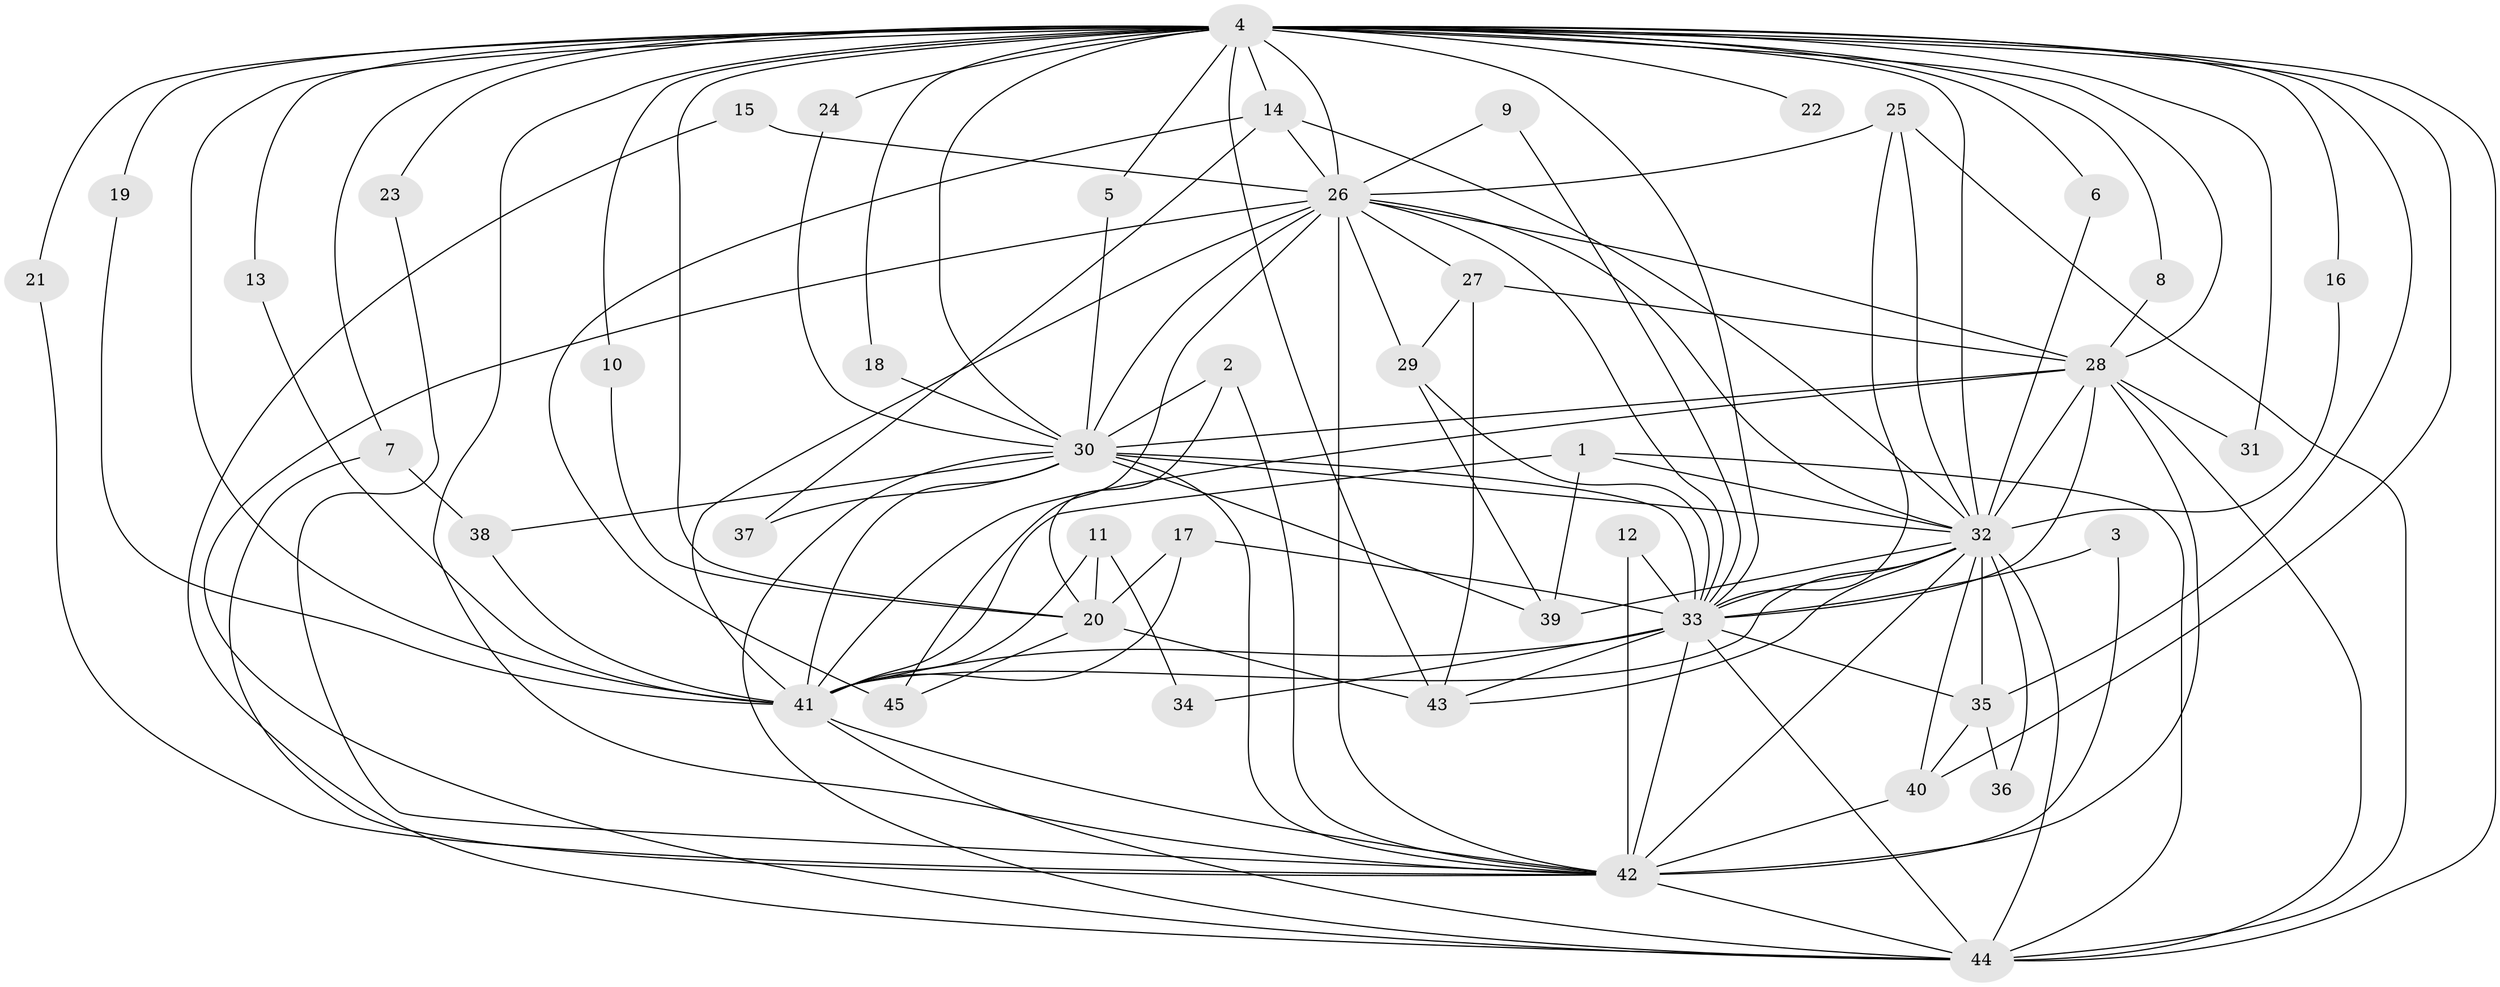 // original degree distribution, {18: 0.02247191011235955, 26: 0.011235955056179775, 14: 0.02247191011235955, 19: 0.02247191011235955, 20: 0.011235955056179775, 28: 0.011235955056179775, 21: 0.011235955056179775, 3: 0.24719101123595505, 5: 0.033707865168539325, 4: 0.07865168539325842, 8: 0.011235955056179775, 2: 0.5168539325842697}
// Generated by graph-tools (version 1.1) at 2025/25/03/09/25 03:25:46]
// undirected, 45 vertices, 123 edges
graph export_dot {
graph [start="1"]
  node [color=gray90,style=filled];
  1;
  2;
  3;
  4;
  5;
  6;
  7;
  8;
  9;
  10;
  11;
  12;
  13;
  14;
  15;
  16;
  17;
  18;
  19;
  20;
  21;
  22;
  23;
  24;
  25;
  26;
  27;
  28;
  29;
  30;
  31;
  32;
  33;
  34;
  35;
  36;
  37;
  38;
  39;
  40;
  41;
  42;
  43;
  44;
  45;
  1 -- 32 [weight=1.0];
  1 -- 39 [weight=1.0];
  1 -- 41 [weight=1.0];
  1 -- 44 [weight=1.0];
  2 -- 20 [weight=1.0];
  2 -- 30 [weight=1.0];
  2 -- 42 [weight=1.0];
  3 -- 33 [weight=1.0];
  3 -- 42 [weight=1.0];
  4 -- 5 [weight=1.0];
  4 -- 6 [weight=1.0];
  4 -- 7 [weight=1.0];
  4 -- 8 [weight=1.0];
  4 -- 10 [weight=1.0];
  4 -- 13 [weight=1.0];
  4 -- 14 [weight=1.0];
  4 -- 16 [weight=1.0];
  4 -- 18 [weight=1.0];
  4 -- 19 [weight=1.0];
  4 -- 20 [weight=1.0];
  4 -- 21 [weight=1.0];
  4 -- 22 [weight=1.0];
  4 -- 23 [weight=1.0];
  4 -- 24 [weight=2.0];
  4 -- 26 [weight=3.0];
  4 -- 28 [weight=2.0];
  4 -- 30 [weight=2.0];
  4 -- 31 [weight=2.0];
  4 -- 32 [weight=3.0];
  4 -- 33 [weight=2.0];
  4 -- 35 [weight=1.0];
  4 -- 40 [weight=1.0];
  4 -- 41 [weight=4.0];
  4 -- 42 [weight=2.0];
  4 -- 43 [weight=2.0];
  4 -- 44 [weight=2.0];
  5 -- 30 [weight=1.0];
  6 -- 32 [weight=1.0];
  7 -- 38 [weight=1.0];
  7 -- 42 [weight=1.0];
  8 -- 28 [weight=1.0];
  9 -- 26 [weight=1.0];
  9 -- 33 [weight=1.0];
  10 -- 20 [weight=1.0];
  11 -- 20 [weight=2.0];
  11 -- 34 [weight=1.0];
  11 -- 41 [weight=1.0];
  12 -- 33 [weight=1.0];
  12 -- 42 [weight=1.0];
  13 -- 41 [weight=1.0];
  14 -- 26 [weight=1.0];
  14 -- 32 [weight=1.0];
  14 -- 37 [weight=1.0];
  14 -- 45 [weight=1.0];
  15 -- 26 [weight=1.0];
  15 -- 44 [weight=1.0];
  16 -- 32 [weight=1.0];
  17 -- 20 [weight=1.0];
  17 -- 33 [weight=2.0];
  17 -- 41 [weight=1.0];
  18 -- 30 [weight=1.0];
  19 -- 41 [weight=1.0];
  20 -- 43 [weight=1.0];
  20 -- 45 [weight=1.0];
  21 -- 42 [weight=1.0];
  23 -- 42 [weight=1.0];
  24 -- 30 [weight=1.0];
  25 -- 26 [weight=1.0];
  25 -- 32 [weight=2.0];
  25 -- 33 [weight=1.0];
  25 -- 44 [weight=1.0];
  26 -- 27 [weight=1.0];
  26 -- 28 [weight=1.0];
  26 -- 29 [weight=1.0];
  26 -- 30 [weight=2.0];
  26 -- 32 [weight=1.0];
  26 -- 33 [weight=2.0];
  26 -- 41 [weight=1.0];
  26 -- 42 [weight=2.0];
  26 -- 44 [weight=1.0];
  26 -- 45 [weight=1.0];
  27 -- 28 [weight=1.0];
  27 -- 29 [weight=1.0];
  27 -- 43 [weight=1.0];
  28 -- 30 [weight=1.0];
  28 -- 31 [weight=1.0];
  28 -- 32 [weight=2.0];
  28 -- 33 [weight=2.0];
  28 -- 41 [weight=1.0];
  28 -- 42 [weight=1.0];
  28 -- 44 [weight=1.0];
  29 -- 33 [weight=1.0];
  29 -- 39 [weight=1.0];
  30 -- 32 [weight=1.0];
  30 -- 33 [weight=2.0];
  30 -- 37 [weight=1.0];
  30 -- 38 [weight=1.0];
  30 -- 39 [weight=1.0];
  30 -- 41 [weight=1.0];
  30 -- 42 [weight=1.0];
  30 -- 44 [weight=1.0];
  32 -- 33 [weight=1.0];
  32 -- 35 [weight=1.0];
  32 -- 36 [weight=1.0];
  32 -- 39 [weight=1.0];
  32 -- 40 [weight=3.0];
  32 -- 41 [weight=3.0];
  32 -- 42 [weight=3.0];
  32 -- 43 [weight=1.0];
  32 -- 44 [weight=2.0];
  33 -- 34 [weight=1.0];
  33 -- 35 [weight=1.0];
  33 -- 41 [weight=1.0];
  33 -- 42 [weight=2.0];
  33 -- 43 [weight=1.0];
  33 -- 44 [weight=1.0];
  35 -- 36 [weight=1.0];
  35 -- 40 [weight=1.0];
  38 -- 41 [weight=1.0];
  40 -- 42 [weight=1.0];
  41 -- 42 [weight=1.0];
  41 -- 44 [weight=1.0];
  42 -- 44 [weight=2.0];
}
